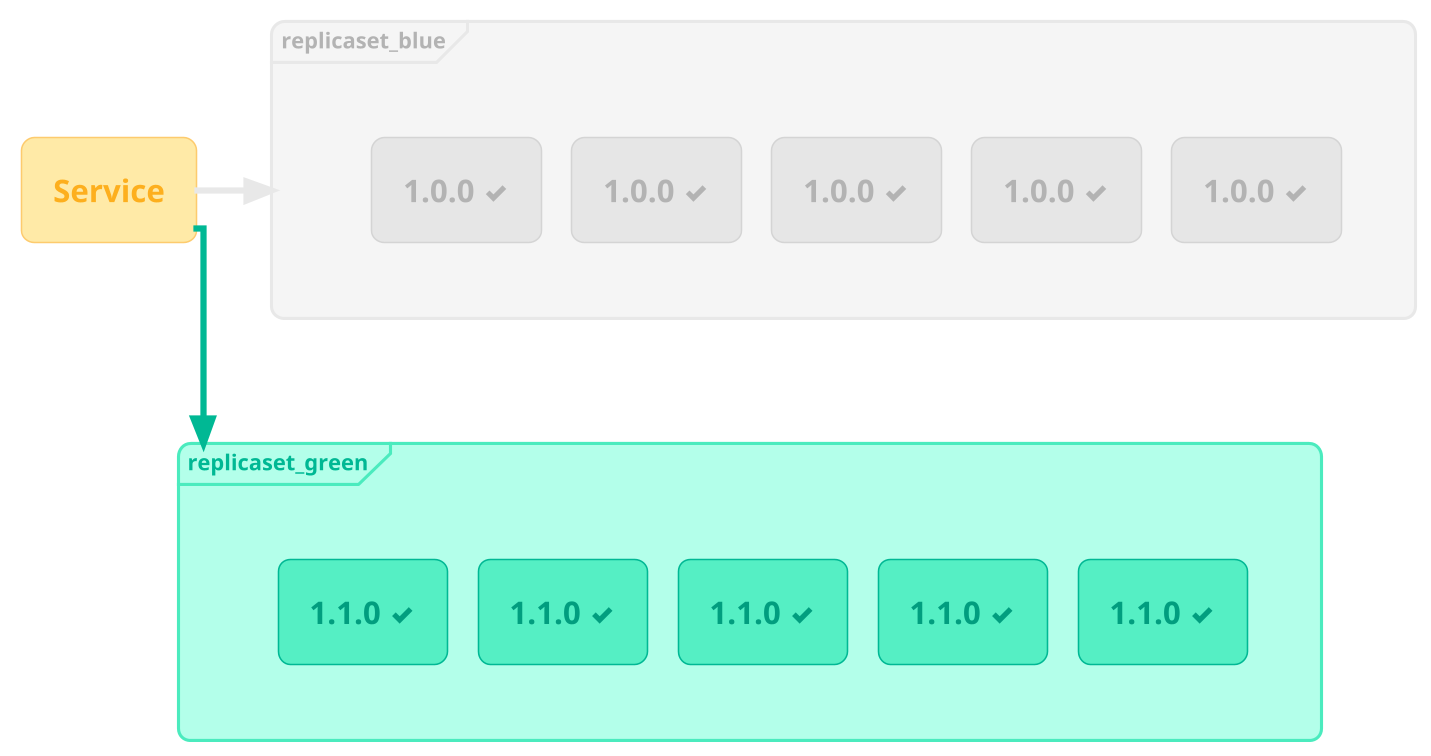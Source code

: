 @startuml bluegreen_release_02
!pragma teoz true
hide stereotype
skinparam dpi 300
skinparam linetype ortho
skinparam defaultFontSize 10

skinparam shadowing false

skinparam nodesep 10
skinparam ranksep 10

skinparam RoundCorner 8
skinparam ArrowColor #9DADC1
skinparam ArrowThickness 2
skinParam ArrowFontSize 5

skinparam defaultTextAlignment right

skinparam frame<<ReplicaSet>> {
  BackgroundColor #F5F5F5

  BorderColor #E8E8E8

  FontColor #B3B3B3
  FontSize 7
  FontStyle bold
}

skinparam frame<<ReplicaSetRed>> {
  BackgroundColor #FFD1C7

  BorderColor #FF7F60

  FontColor #FF7F60
  FontSize 7
  FontStyle bold
}

skinparam frame<<ReplicaSetBlue>> {
  BackgroundColor #B3D8FF

  BorderColor #8CC4FF

  FontColor #77A7D9
  FontSize 7
  FontStyle bold
}

skinparam frame<<ReplicaSetGreen>> {
  BackgroundColor #B3FFEA
  
  BorderColor #4BEBBE

  FontColor #00b894
  FontSize 7
  FontStyle bold
}

skinparam rectangle<<Service>> {
  BackgroundColor #ffeaa7
  BorderColor #fdcb6e
  FontStyle Bold
  FontColor #FDAF1E
}

skinparam rectangle<<Pod>> {
  BackgroundColor #E6E6E6
  BorderColor #D4D4D4

  FontStyle Bold
  FontColor #B3B3B3
}


skinparam rectangle<<PodGreen>> {
  BackgroundColor #55efc4
  BorderColor #00b894

  FontStyle Bold
  FontColor #019E7F
}

skinparam rectangle<<PodBlue>> {
  BackgroundColor #74b9ff
  BorderColor #0984e3

  FontStyle Bold
  FontColor #0080E3
}

skinparam rectangle<<PodRed>> {
  BackgroundColor #fab1a0
  BorderColor #e17055

  FontStyle Bold
  FontColor #E15736
}

rectangle "Service" as service <<Service>>

service -[#E8E8E8]right->> replicaset_blue
service -[#00b894]right->> replicaset_green

together {
  frame "ReplicaSet" as replicaset_blue <<ReplicaSet>> {
    rectangle "1.0.0 <&check>" as replica_blue_01 <<Pod>>
    rectangle "1.0.0 <&check>" as replica_blue_02 <<Pod>>
    rectangle "1.0.0 <&check>" as replica_blue_03 <<Pod>>
    rectangle "1.0.0 <&check>" as replica_blue_04 <<Pod>>
    rectangle "1.0.0 <&check>" as replica_blue_05 <<Pod>>

    replica_blue_01 -[hidden]right- replica_blue_02
    replica_blue_02 -[hidden]right- replica_blue_03
    replica_blue_03 -[hidden]right- replica_blue_04
  }

  frame "ReplicaSet" as replicaset_green <<ReplicaSetGreen>> {
    rectangle "1.1.0 <&check>" as replica_green_01 <<PodGreen>>
    rectangle "1.1.0 <&check>" as replica_green_02 <<PodGreen>>
    rectangle "1.1.0 <&check>" as replica_green_03 <<PodGreen>>
    rectangle "1.1.0 <&check>" as replica_green_04 <<PodGreen>>
    rectangle "1.1.0 <&check>" as replica_green_05 <<PodGreen>>

    replica_green_01 -[hidden]right- replica_green_02
    replica_green_02 -[hidden]right- replica_green_03
    replica_green_03 -[hidden]right- replica_green_04
  }

  replicaset_blue -[hidden]down- replicaset_green
}


@enduml